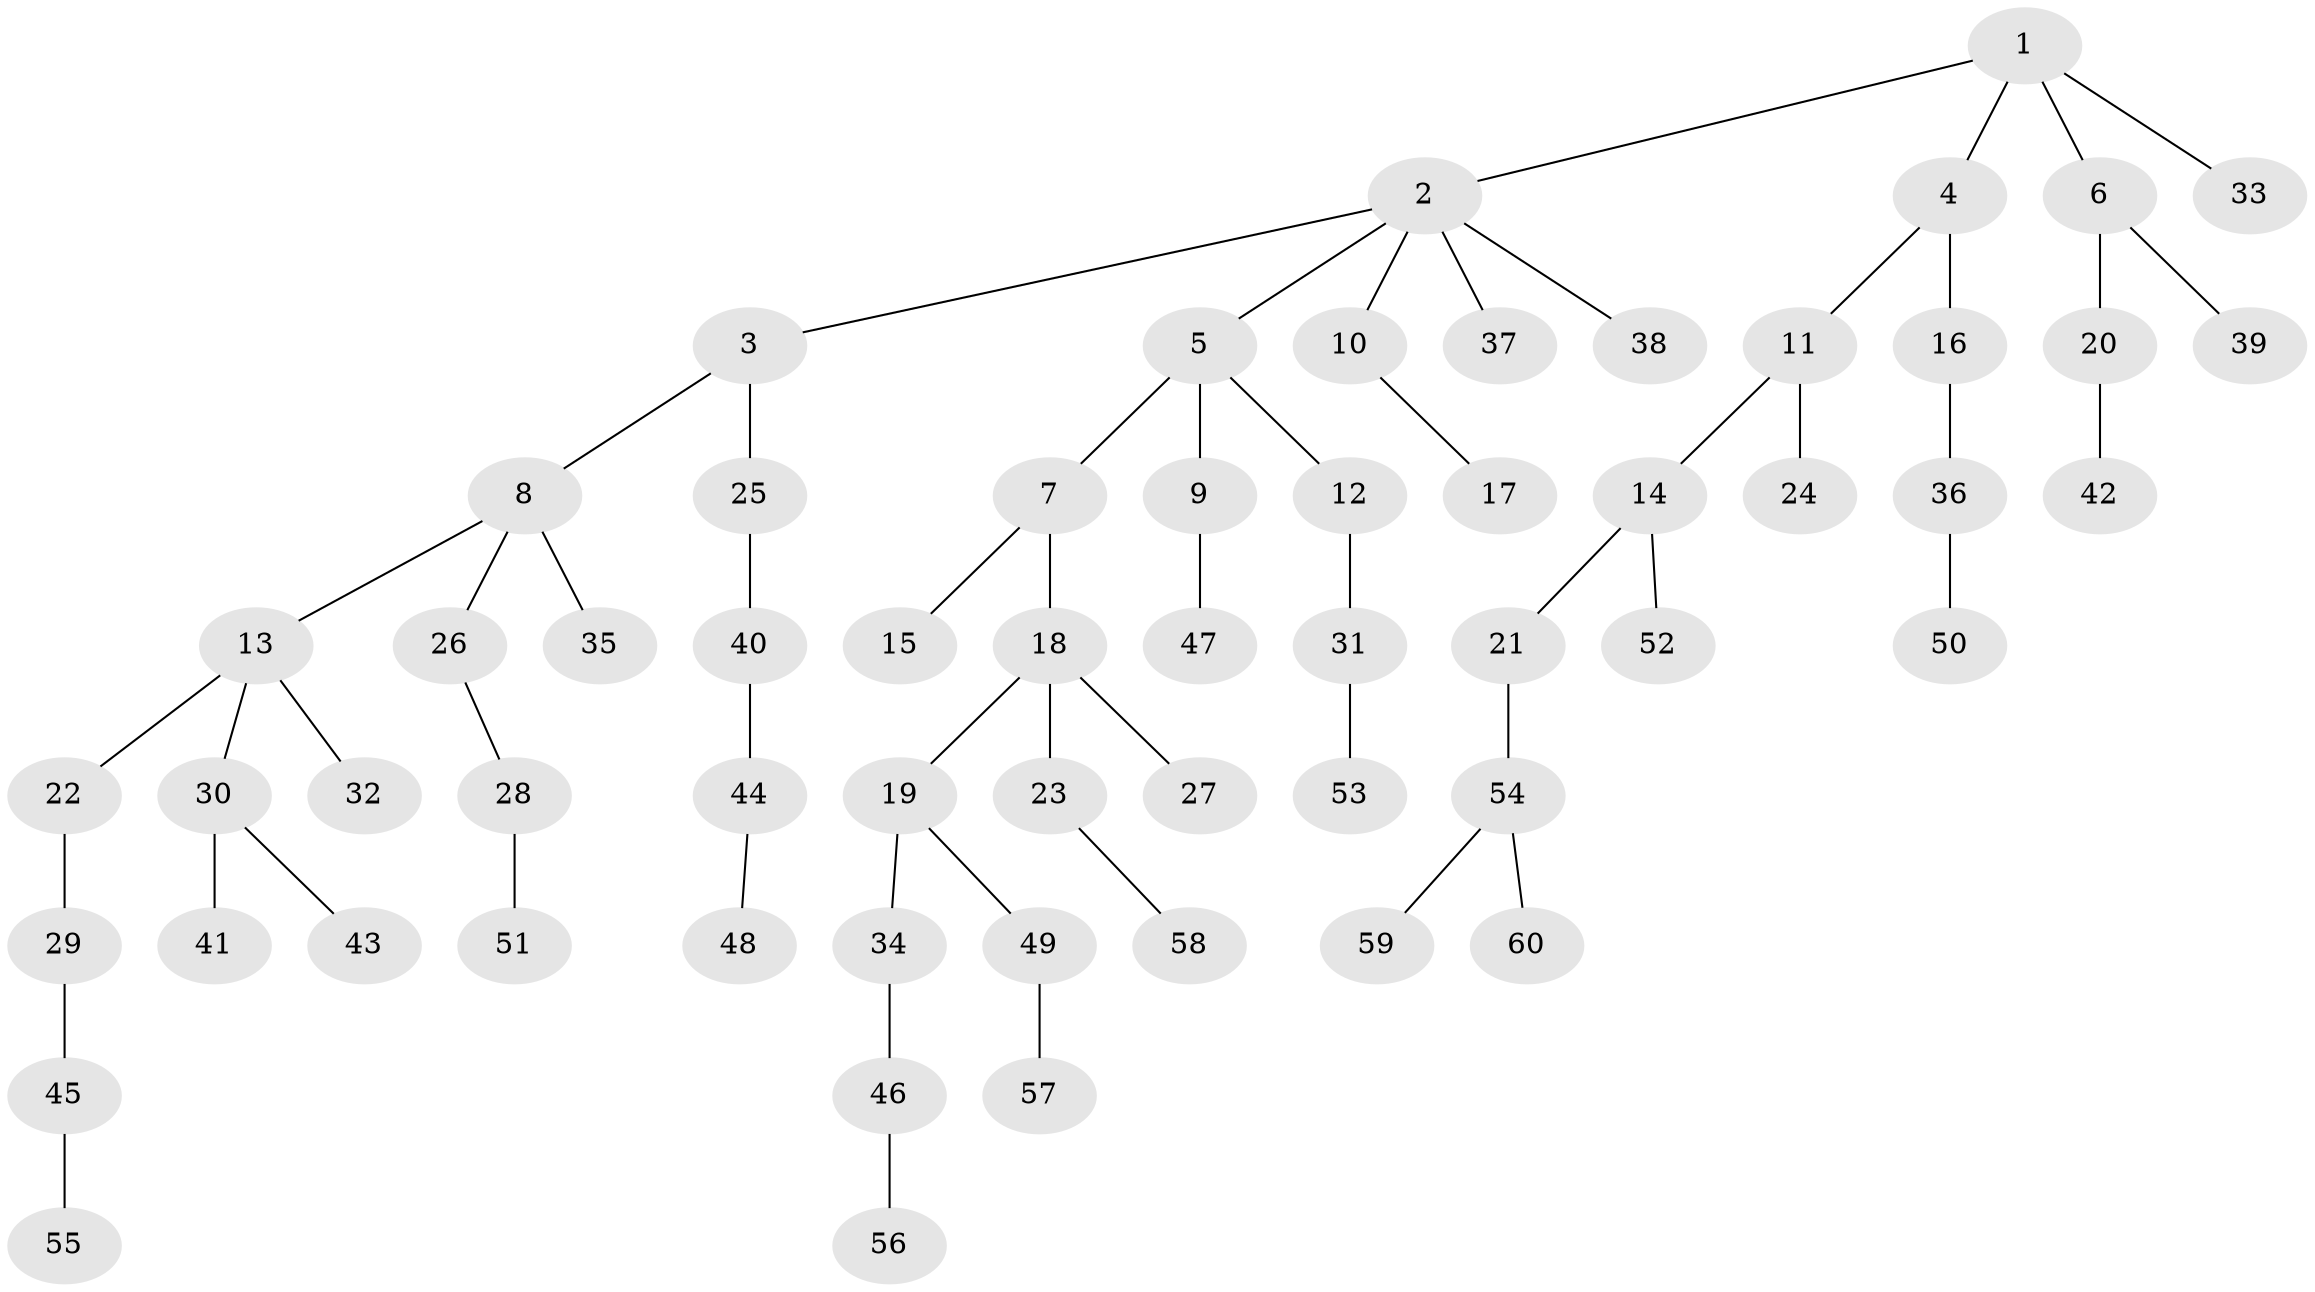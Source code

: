 // Generated by graph-tools (version 1.1) at 2025/36/03/09/25 02:36:41]
// undirected, 60 vertices, 59 edges
graph export_dot {
graph [start="1"]
  node [color=gray90,style=filled];
  1;
  2;
  3;
  4;
  5;
  6;
  7;
  8;
  9;
  10;
  11;
  12;
  13;
  14;
  15;
  16;
  17;
  18;
  19;
  20;
  21;
  22;
  23;
  24;
  25;
  26;
  27;
  28;
  29;
  30;
  31;
  32;
  33;
  34;
  35;
  36;
  37;
  38;
  39;
  40;
  41;
  42;
  43;
  44;
  45;
  46;
  47;
  48;
  49;
  50;
  51;
  52;
  53;
  54;
  55;
  56;
  57;
  58;
  59;
  60;
  1 -- 2;
  1 -- 4;
  1 -- 6;
  1 -- 33;
  2 -- 3;
  2 -- 5;
  2 -- 10;
  2 -- 37;
  2 -- 38;
  3 -- 8;
  3 -- 25;
  4 -- 11;
  4 -- 16;
  5 -- 7;
  5 -- 9;
  5 -- 12;
  6 -- 20;
  6 -- 39;
  7 -- 15;
  7 -- 18;
  8 -- 13;
  8 -- 26;
  8 -- 35;
  9 -- 47;
  10 -- 17;
  11 -- 14;
  11 -- 24;
  12 -- 31;
  13 -- 22;
  13 -- 30;
  13 -- 32;
  14 -- 21;
  14 -- 52;
  16 -- 36;
  18 -- 19;
  18 -- 23;
  18 -- 27;
  19 -- 34;
  19 -- 49;
  20 -- 42;
  21 -- 54;
  22 -- 29;
  23 -- 58;
  25 -- 40;
  26 -- 28;
  28 -- 51;
  29 -- 45;
  30 -- 41;
  30 -- 43;
  31 -- 53;
  34 -- 46;
  36 -- 50;
  40 -- 44;
  44 -- 48;
  45 -- 55;
  46 -- 56;
  49 -- 57;
  54 -- 59;
  54 -- 60;
}
